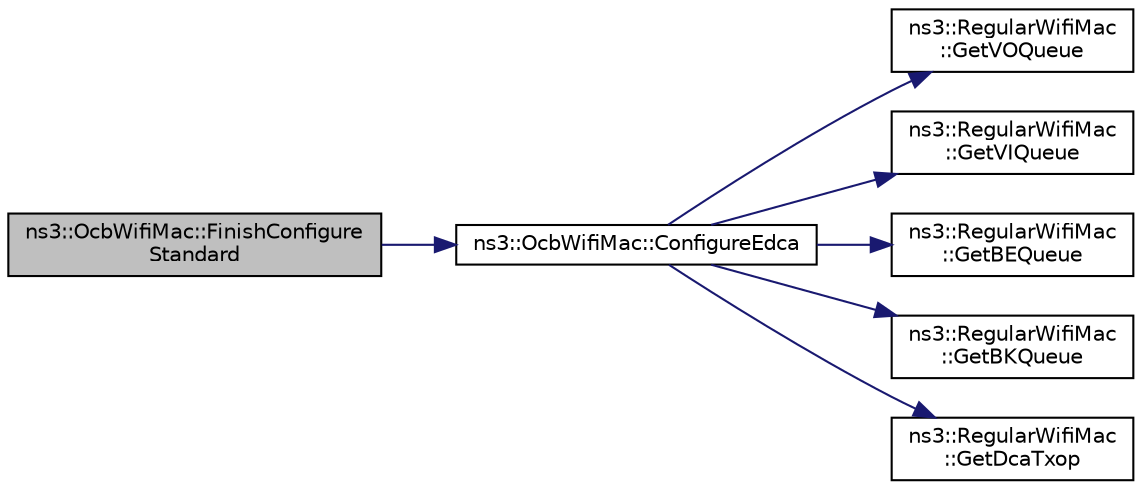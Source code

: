 digraph "ns3::OcbWifiMac::FinishConfigureStandard"
{
  edge [fontname="Helvetica",fontsize="10",labelfontname="Helvetica",labelfontsize="10"];
  node [fontname="Helvetica",fontsize="10",shape=record];
  rankdir="LR";
  Node1 [label="ns3::OcbWifiMac::FinishConfigure\lStandard",height=0.2,width=0.4,color="black", fillcolor="grey75", style="filled", fontcolor="black"];
  Node1 -> Node2 [color="midnightblue",fontsize="10",style="solid"];
  Node2 [label="ns3::OcbWifiMac::ConfigureEdca",height=0.2,width=0.4,color="black", fillcolor="white", style="filled",URL="$d0/dd1/classns3_1_1OcbWifiMac.html#ac22b6919845bacc7bef4cf6426e95bbd"];
  Node2 -> Node3 [color="midnightblue",fontsize="10",style="solid"];
  Node3 [label="ns3::RegularWifiMac\l::GetVOQueue",height=0.2,width=0.4,color="black", fillcolor="white", style="filled",URL="$df/db9/classns3_1_1RegularWifiMac.html#af762e3e828819033fd37d533174047e3"];
  Node2 -> Node4 [color="midnightblue",fontsize="10",style="solid"];
  Node4 [label="ns3::RegularWifiMac\l::GetVIQueue",height=0.2,width=0.4,color="black", fillcolor="white", style="filled",URL="$df/db9/classns3_1_1RegularWifiMac.html#afc644c868a54ac3f20c3312efa9db472"];
  Node2 -> Node5 [color="midnightblue",fontsize="10",style="solid"];
  Node5 [label="ns3::RegularWifiMac\l::GetBEQueue",height=0.2,width=0.4,color="black", fillcolor="white", style="filled",URL="$df/db9/classns3_1_1RegularWifiMac.html#a4d74298f820e686659ef42bc07a68f7e"];
  Node2 -> Node6 [color="midnightblue",fontsize="10",style="solid"];
  Node6 [label="ns3::RegularWifiMac\l::GetBKQueue",height=0.2,width=0.4,color="black", fillcolor="white", style="filled",URL="$df/db9/classns3_1_1RegularWifiMac.html#acbaa021944886a32380803d17564cb15"];
  Node2 -> Node7 [color="midnightblue",fontsize="10",style="solid"];
  Node7 [label="ns3::RegularWifiMac\l::GetDcaTxop",height=0.2,width=0.4,color="black", fillcolor="white", style="filled",URL="$df/db9/classns3_1_1RegularWifiMac.html#aad5cb47bce94b2deafb52a6d39b0a172"];
}
